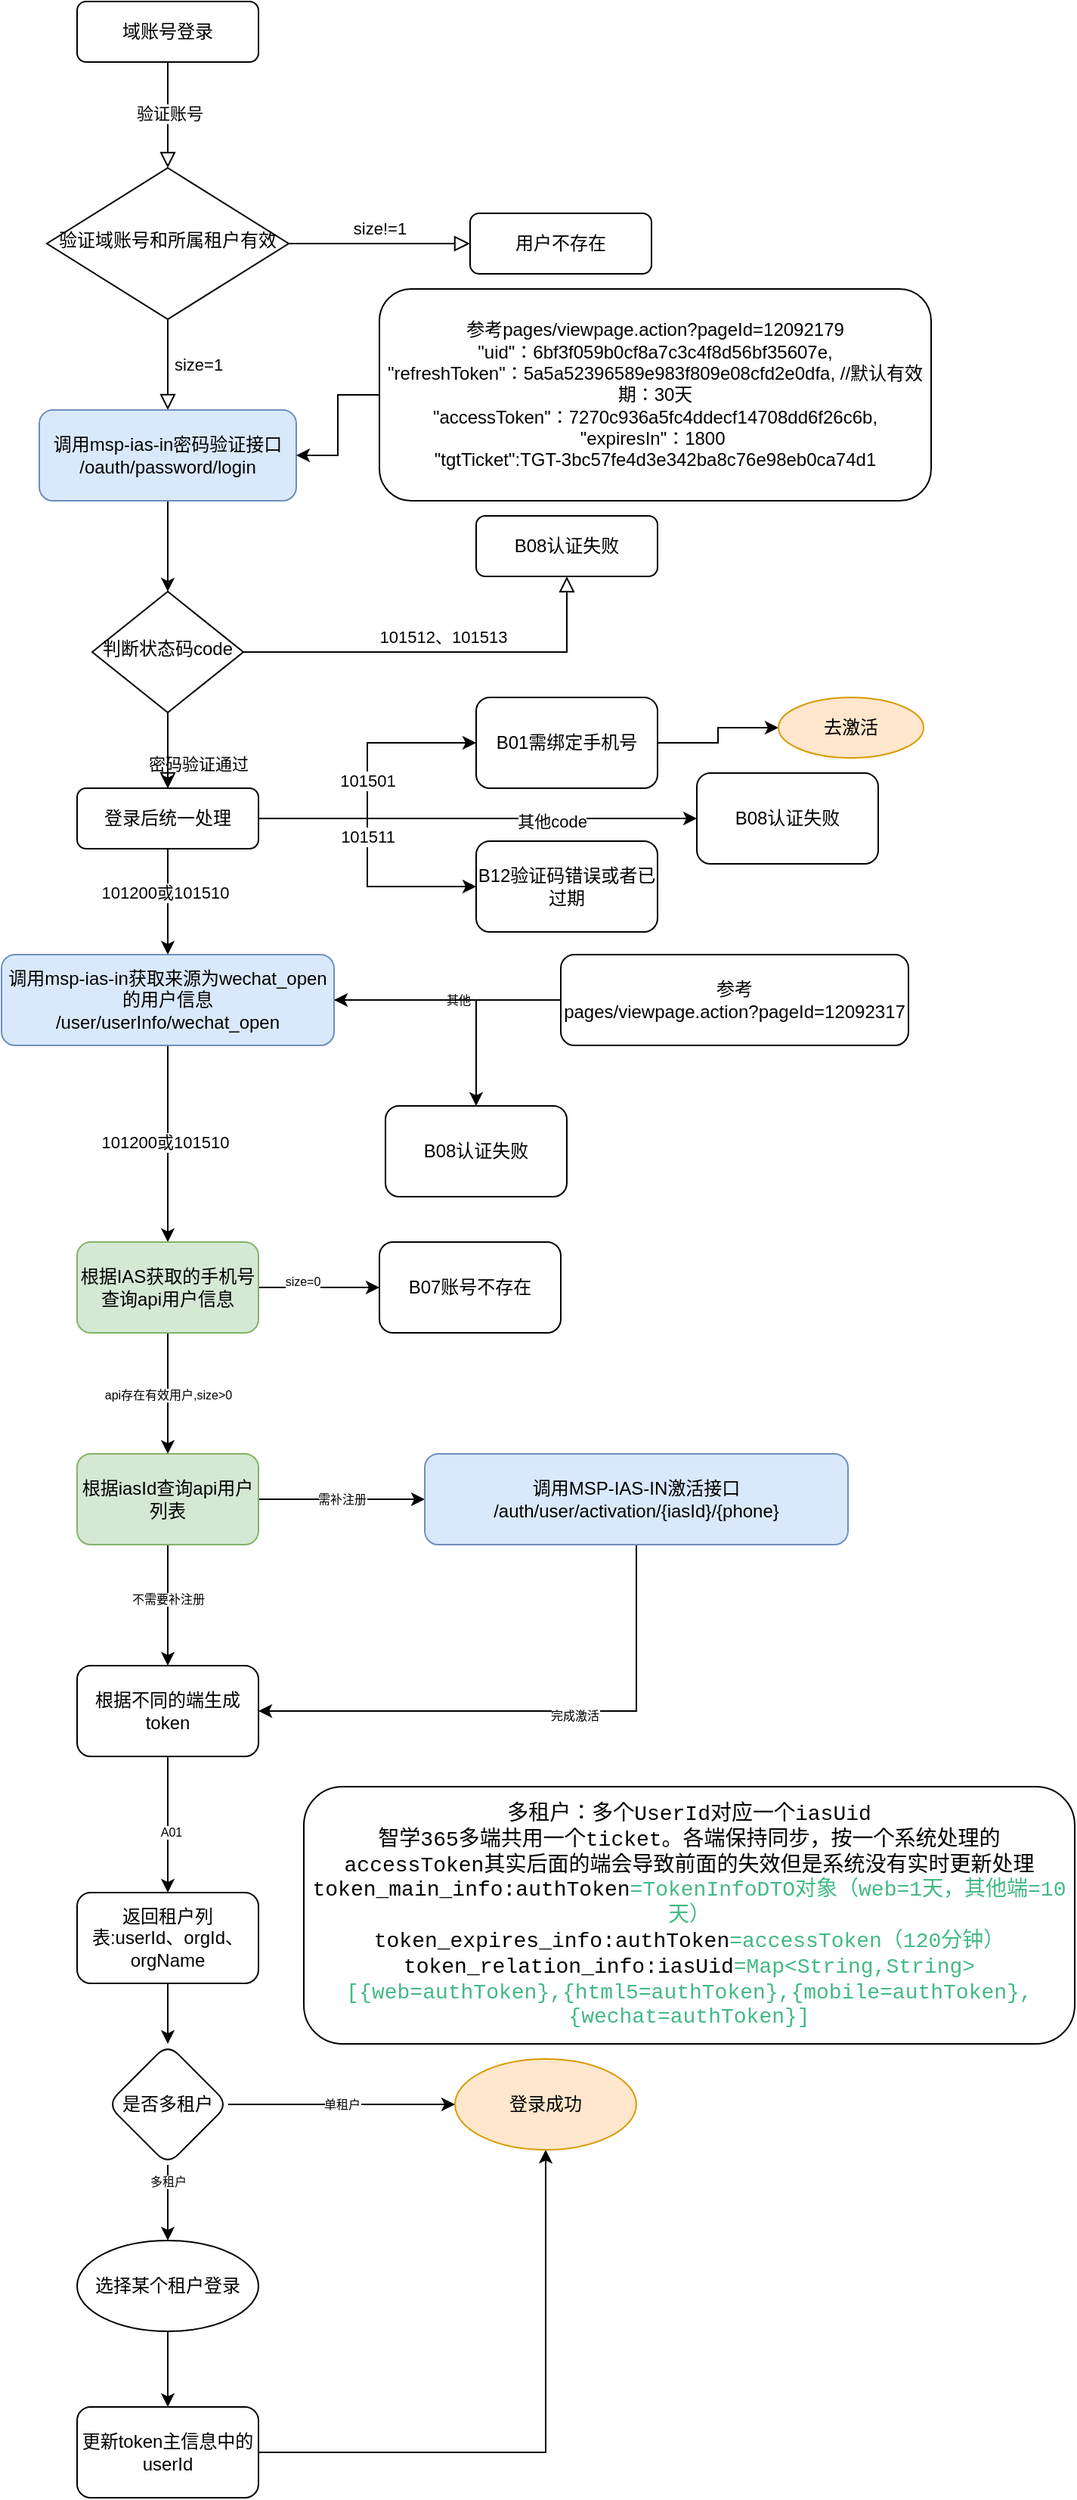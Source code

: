 <mxfile version="20.2.3" type="github">
  <diagram id="C5RBs43oDa-KdzZeNtuy" name="域账号登录流程">
    <mxGraphModel dx="1186" dy="739" grid="1" gridSize="10" guides="1" tooltips="1" connect="1" arrows="1" fold="1" page="1" pageScale="1" pageWidth="827" pageHeight="1169" math="0" shadow="0">
      <root>
        <mxCell id="WIyWlLk6GJQsqaUBKTNV-0" />
        <mxCell id="WIyWlLk6GJQsqaUBKTNV-1" parent="WIyWlLk6GJQsqaUBKTNV-0" />
        <mxCell id="WIyWlLk6GJQsqaUBKTNV-2" value="" style="rounded=0;html=1;jettySize=auto;orthogonalLoop=1;fontSize=11;endArrow=block;endFill=0;endSize=8;strokeWidth=1;shadow=0;labelBackgroundColor=none;edgeStyle=orthogonalEdgeStyle;" parent="WIyWlLk6GJQsqaUBKTNV-1" source="WIyWlLk6GJQsqaUBKTNV-3" target="WIyWlLk6GJQsqaUBKTNV-6" edge="1">
          <mxGeometry relative="1" as="geometry" />
        </mxCell>
        <mxCell id="Pwr3lfbOpaO_ZtEorQ9C-0" value="验证账号" style="edgeLabel;html=1;align=center;verticalAlign=middle;resizable=0;points=[];" vertex="1" connectable="0" parent="WIyWlLk6GJQsqaUBKTNV-2">
          <mxGeometry x="-0.029" y="1" relative="1" as="geometry">
            <mxPoint as="offset" />
          </mxGeometry>
        </mxCell>
        <mxCell id="WIyWlLk6GJQsqaUBKTNV-3" value="域账号登录" style="rounded=1;whiteSpace=wrap;html=1;fontSize=12;glass=0;strokeWidth=1;shadow=0;" parent="WIyWlLk6GJQsqaUBKTNV-1" vertex="1">
          <mxGeometry x="150" y="30" width="120" height="40" as="geometry" />
        </mxCell>
        <mxCell id="WIyWlLk6GJQsqaUBKTNV-4" value="size=1" style="rounded=0;html=1;jettySize=auto;orthogonalLoop=1;fontSize=11;endArrow=block;endFill=0;endSize=8;strokeWidth=1;shadow=0;labelBackgroundColor=none;edgeStyle=orthogonalEdgeStyle;entryX=0.5;entryY=0;entryDx=0;entryDy=0;" parent="WIyWlLk6GJQsqaUBKTNV-1" source="WIyWlLk6GJQsqaUBKTNV-6" target="Pwr3lfbOpaO_ZtEorQ9C-2" edge="1">
          <mxGeometry y="20" relative="1" as="geometry">
            <mxPoint as="offset" />
            <mxPoint x="200" y="340" as="targetPoint" />
          </mxGeometry>
        </mxCell>
        <mxCell id="WIyWlLk6GJQsqaUBKTNV-5" value="size!=1" style="edgeStyle=orthogonalEdgeStyle;rounded=0;html=1;jettySize=auto;orthogonalLoop=1;fontSize=11;endArrow=block;endFill=0;endSize=8;strokeWidth=1;shadow=0;labelBackgroundColor=none;" parent="WIyWlLk6GJQsqaUBKTNV-1" source="WIyWlLk6GJQsqaUBKTNV-6" target="WIyWlLk6GJQsqaUBKTNV-7" edge="1">
          <mxGeometry y="10" relative="1" as="geometry">
            <mxPoint as="offset" />
          </mxGeometry>
        </mxCell>
        <mxCell id="WIyWlLk6GJQsqaUBKTNV-6" value="验证域账号和所属租户有效" style="rhombus;whiteSpace=wrap;html=1;shadow=0;fontFamily=Helvetica;fontSize=12;align=center;strokeWidth=1;spacing=6;spacingTop=-4;" parent="WIyWlLk6GJQsqaUBKTNV-1" vertex="1">
          <mxGeometry x="130" y="140" width="160" height="100" as="geometry" />
        </mxCell>
        <mxCell id="WIyWlLk6GJQsqaUBKTNV-7" value="用户不存在" style="rounded=1;whiteSpace=wrap;html=1;fontSize=12;glass=0;strokeWidth=1;shadow=0;" parent="WIyWlLk6GJQsqaUBKTNV-1" vertex="1">
          <mxGeometry x="410" y="170" width="120" height="40" as="geometry" />
        </mxCell>
        <mxCell id="WIyWlLk6GJQsqaUBKTNV-8" value="密码验证通过" style="rounded=0;html=1;jettySize=auto;orthogonalLoop=1;fontSize=11;endArrow=block;endFill=0;endSize=8;strokeWidth=1;shadow=0;labelBackgroundColor=none;edgeStyle=orthogonalEdgeStyle;" parent="WIyWlLk6GJQsqaUBKTNV-1" source="WIyWlLk6GJQsqaUBKTNV-10" target="WIyWlLk6GJQsqaUBKTNV-11" edge="1">
          <mxGeometry x="0.333" y="20" relative="1" as="geometry">
            <mxPoint as="offset" />
          </mxGeometry>
        </mxCell>
        <mxCell id="WIyWlLk6GJQsqaUBKTNV-9" value="101512、101513" style="edgeStyle=orthogonalEdgeStyle;rounded=0;html=1;jettySize=auto;orthogonalLoop=1;fontSize=11;endArrow=block;endFill=0;endSize=8;strokeWidth=1;shadow=0;labelBackgroundColor=none;" parent="WIyWlLk6GJQsqaUBKTNV-1" source="WIyWlLk6GJQsqaUBKTNV-10" target="WIyWlLk6GJQsqaUBKTNV-12" edge="1">
          <mxGeometry y="10" relative="1" as="geometry">
            <mxPoint as="offset" />
          </mxGeometry>
        </mxCell>
        <mxCell id="4ldWUYvqaVlXKZqbolRm-0" value="" style="edgeStyle=orthogonalEdgeStyle;rounded=0;orthogonalLoop=1;jettySize=auto;html=1;" parent="WIyWlLk6GJQsqaUBKTNV-1" source="WIyWlLk6GJQsqaUBKTNV-10" target="WIyWlLk6GJQsqaUBKTNV-11" edge="1">
          <mxGeometry relative="1" as="geometry" />
        </mxCell>
        <mxCell id="WIyWlLk6GJQsqaUBKTNV-10" value="判断状态码code" style="rhombus;whiteSpace=wrap;html=1;shadow=0;fontFamily=Helvetica;fontSize=12;align=center;strokeWidth=1;spacing=6;spacingTop=-4;" parent="WIyWlLk6GJQsqaUBKTNV-1" vertex="1">
          <mxGeometry x="160" y="420" width="100" height="80" as="geometry" />
        </mxCell>
        <mxCell id="Pwr3lfbOpaO_ZtEorQ9C-6" value="101501" style="edgeStyle=orthogonalEdgeStyle;rounded=0;orthogonalLoop=1;jettySize=auto;html=1;" edge="1" parent="WIyWlLk6GJQsqaUBKTNV-1" source="WIyWlLk6GJQsqaUBKTNV-11" target="Pwr3lfbOpaO_ZtEorQ9C-5">
          <mxGeometry relative="1" as="geometry" />
        </mxCell>
        <mxCell id="Pwr3lfbOpaO_ZtEorQ9C-8" value="" style="edgeStyle=orthogonalEdgeStyle;rounded=0;orthogonalLoop=1;jettySize=auto;html=1;" edge="1" parent="WIyWlLk6GJQsqaUBKTNV-1" source="WIyWlLk6GJQsqaUBKTNV-11" target="Pwr3lfbOpaO_ZtEorQ9C-7">
          <mxGeometry relative="1" as="geometry" />
        </mxCell>
        <mxCell id="Pwr3lfbOpaO_ZtEorQ9C-9" value="101511" style="edgeLabel;html=1;align=center;verticalAlign=middle;resizable=0;points=[];" vertex="1" connectable="0" parent="Pwr3lfbOpaO_ZtEorQ9C-8">
          <mxGeometry x="-0.114" relative="1" as="geometry">
            <mxPoint as="offset" />
          </mxGeometry>
        </mxCell>
        <mxCell id="Pwr3lfbOpaO_ZtEorQ9C-11" value="" style="edgeStyle=orthogonalEdgeStyle;rounded=0;orthogonalLoop=1;jettySize=auto;html=1;" edge="1" parent="WIyWlLk6GJQsqaUBKTNV-1" source="WIyWlLk6GJQsqaUBKTNV-11" target="Pwr3lfbOpaO_ZtEorQ9C-10">
          <mxGeometry relative="1" as="geometry" />
        </mxCell>
        <mxCell id="Pwr3lfbOpaO_ZtEorQ9C-15" value="101200或101510" style="edgeLabel;html=1;align=center;verticalAlign=middle;resizable=0;points=[];" vertex="1" connectable="0" parent="Pwr3lfbOpaO_ZtEorQ9C-11">
          <mxGeometry x="-0.186" y="-2" relative="1" as="geometry">
            <mxPoint as="offset" />
          </mxGeometry>
        </mxCell>
        <mxCell id="Pwr3lfbOpaO_ZtEorQ9C-13" value="" style="edgeStyle=orthogonalEdgeStyle;rounded=0;orthogonalLoop=1;jettySize=auto;html=1;" edge="1" parent="WIyWlLk6GJQsqaUBKTNV-1" source="WIyWlLk6GJQsqaUBKTNV-11" target="Pwr3lfbOpaO_ZtEorQ9C-12">
          <mxGeometry relative="1" as="geometry" />
        </mxCell>
        <mxCell id="Pwr3lfbOpaO_ZtEorQ9C-14" value="其他code" style="edgeLabel;html=1;align=center;verticalAlign=middle;resizable=0;points=[];" vertex="1" connectable="0" parent="Pwr3lfbOpaO_ZtEorQ9C-13">
          <mxGeometry x="0.338" y="-1" relative="1" as="geometry">
            <mxPoint y="1" as="offset" />
          </mxGeometry>
        </mxCell>
        <mxCell id="WIyWlLk6GJQsqaUBKTNV-11" value="登录后统一处理" style="rounded=1;whiteSpace=wrap;html=1;fontSize=12;glass=0;strokeWidth=1;shadow=0;" parent="WIyWlLk6GJQsqaUBKTNV-1" vertex="1">
          <mxGeometry x="150" y="550" width="120" height="40" as="geometry" />
        </mxCell>
        <mxCell id="WIyWlLk6GJQsqaUBKTNV-12" value="B08认证失败" style="rounded=1;whiteSpace=wrap;html=1;fontSize=12;glass=0;strokeWidth=1;shadow=0;" parent="WIyWlLk6GJQsqaUBKTNV-1" vertex="1">
          <mxGeometry x="414" y="370" width="120" height="40" as="geometry" />
        </mxCell>
        <mxCell id="Pwr3lfbOpaO_ZtEorQ9C-3" value="" style="edgeStyle=orthogonalEdgeStyle;rounded=0;orthogonalLoop=1;jettySize=auto;html=1;" edge="1" parent="WIyWlLk6GJQsqaUBKTNV-1" source="Pwr3lfbOpaO_ZtEorQ9C-2" target="WIyWlLk6GJQsqaUBKTNV-10">
          <mxGeometry relative="1" as="geometry" />
        </mxCell>
        <mxCell id="Pwr3lfbOpaO_ZtEorQ9C-2" value="调用msp-ias-in密码验证接口&lt;br&gt;/oauth/password/login" style="rounded=1;whiteSpace=wrap;html=1;fillColor=#dae8fc;strokeColor=#6c8ebf;" vertex="1" parent="WIyWlLk6GJQsqaUBKTNV-1">
          <mxGeometry x="125" y="300" width="170" height="60" as="geometry" />
        </mxCell>
        <mxCell id="Pwr3lfbOpaO_ZtEorQ9C-43" value="" style="edgeStyle=orthogonalEdgeStyle;rounded=0;orthogonalLoop=1;jettySize=auto;html=1;fontSize=8;" edge="1" parent="WIyWlLk6GJQsqaUBKTNV-1" source="Pwr3lfbOpaO_ZtEorQ9C-5" target="Pwr3lfbOpaO_ZtEorQ9C-42">
          <mxGeometry relative="1" as="geometry" />
        </mxCell>
        <mxCell id="Pwr3lfbOpaO_ZtEorQ9C-5" value="B01需绑定手机号" style="whiteSpace=wrap;html=1;rounded=1;glass=0;strokeWidth=1;shadow=0;" vertex="1" parent="WIyWlLk6GJQsqaUBKTNV-1">
          <mxGeometry x="414" y="490" width="120" height="60" as="geometry" />
        </mxCell>
        <mxCell id="Pwr3lfbOpaO_ZtEorQ9C-7" value="B12验证码错误或者已过期" style="whiteSpace=wrap;html=1;rounded=1;glass=0;strokeWidth=1;shadow=0;" vertex="1" parent="WIyWlLk6GJQsqaUBKTNV-1">
          <mxGeometry x="414" y="585" width="120" height="60" as="geometry" />
        </mxCell>
        <mxCell id="Pwr3lfbOpaO_ZtEorQ9C-24" value="" style="edgeStyle=orthogonalEdgeStyle;rounded=0;orthogonalLoop=1;jettySize=auto;html=1;fontSize=8;" edge="1" parent="WIyWlLk6GJQsqaUBKTNV-1" source="Pwr3lfbOpaO_ZtEorQ9C-10" target="Pwr3lfbOpaO_ZtEorQ9C-23">
          <mxGeometry relative="1" as="geometry" />
        </mxCell>
        <mxCell id="Pwr3lfbOpaO_ZtEorQ9C-25" value="&lt;span style=&quot;font-size: 11px;&quot;&gt;101200或101510&lt;/span&gt;" style="edgeLabel;html=1;align=center;verticalAlign=middle;resizable=0;points=[];fontSize=8;" vertex="1" connectable="0" parent="Pwr3lfbOpaO_ZtEorQ9C-24">
          <mxGeometry x="-0.025" y="-2" relative="1" as="geometry">
            <mxPoint as="offset" />
          </mxGeometry>
        </mxCell>
        <mxCell id="Pwr3lfbOpaO_ZtEorQ9C-27" value="其他" style="edgeStyle=orthogonalEdgeStyle;rounded=0;orthogonalLoop=1;jettySize=auto;html=1;fontSize=8;" edge="1" parent="WIyWlLk6GJQsqaUBKTNV-1" source="Pwr3lfbOpaO_ZtEorQ9C-10" target="Pwr3lfbOpaO_ZtEorQ9C-26">
          <mxGeometry relative="1" as="geometry" />
        </mxCell>
        <mxCell id="Pwr3lfbOpaO_ZtEorQ9C-10" value="调用msp-ias-in获取来源为wechat_open的用户信息&lt;br&gt;/user/userInfo/wechat_open" style="whiteSpace=wrap;html=1;rounded=1;glass=0;strokeWidth=1;shadow=0;fillColor=#dae8fc;strokeColor=#6c8ebf;" vertex="1" parent="WIyWlLk6GJQsqaUBKTNV-1">
          <mxGeometry x="100" y="660" width="220" height="60" as="geometry" />
        </mxCell>
        <mxCell id="Pwr3lfbOpaO_ZtEorQ9C-12" value="B08认证失败" style="whiteSpace=wrap;html=1;rounded=1;glass=0;strokeWidth=1;shadow=0;" vertex="1" parent="WIyWlLk6GJQsqaUBKTNV-1">
          <mxGeometry x="560" y="540" width="120" height="60" as="geometry" />
        </mxCell>
        <mxCell id="Pwr3lfbOpaO_ZtEorQ9C-19" style="edgeStyle=orthogonalEdgeStyle;rounded=0;orthogonalLoop=1;jettySize=auto;html=1;entryX=1;entryY=0.5;entryDx=0;entryDy=0;fontSize=8;" edge="1" parent="WIyWlLk6GJQsqaUBKTNV-1" source="Pwr3lfbOpaO_ZtEorQ9C-16" target="Pwr3lfbOpaO_ZtEorQ9C-2">
          <mxGeometry relative="1" as="geometry" />
        </mxCell>
        <mxCell id="Pwr3lfbOpaO_ZtEorQ9C-16" value="&lt;div&gt;参考pages/viewpage.action?pageId=12092179&lt;/div&gt;&lt;div&gt;&quot;uid&quot;：6bf3f059b0cf8a7c3c4f8d56bf35607e,&lt;/div&gt;&lt;div&gt;&quot;refreshToken&quot;：5a5a52396589e983f809e08cfd2e0dfa, //默认有效期：30天&lt;/div&gt;&lt;div&gt;&quot;accessToken&quot;：7270c936a5fc4ddecf14708dd6f26c6b,&lt;/div&gt;&lt;div&gt;&quot;expiresIn&quot;：1800&amp;nbsp;&lt;/div&gt;&lt;div&gt;&quot;tgtTicket&quot;:TGT-3bc57fe4d3e342ba8c76e98eb0ca74d1&lt;/div&gt;" style="rounded=1;whiteSpace=wrap;html=1;" vertex="1" parent="WIyWlLk6GJQsqaUBKTNV-1">
          <mxGeometry x="350" y="220" width="365" height="140" as="geometry" />
        </mxCell>
        <mxCell id="Pwr3lfbOpaO_ZtEorQ9C-22" value="" style="edgeStyle=orthogonalEdgeStyle;rounded=0;orthogonalLoop=1;jettySize=auto;html=1;fontSize=8;" edge="1" parent="WIyWlLk6GJQsqaUBKTNV-1" source="Pwr3lfbOpaO_ZtEorQ9C-20" target="Pwr3lfbOpaO_ZtEorQ9C-10">
          <mxGeometry relative="1" as="geometry" />
        </mxCell>
        <mxCell id="Pwr3lfbOpaO_ZtEorQ9C-20" value="参考&lt;br&gt;pages/viewpage.action?pageId=12092317" style="whiteSpace=wrap;html=1;rounded=1;glass=0;strokeWidth=1;shadow=0;" vertex="1" parent="WIyWlLk6GJQsqaUBKTNV-1">
          <mxGeometry x="470" y="660" width="230" height="60" as="geometry" />
        </mxCell>
        <mxCell id="Pwr3lfbOpaO_ZtEorQ9C-29" value="" style="edgeStyle=orthogonalEdgeStyle;rounded=0;orthogonalLoop=1;jettySize=auto;html=1;fontSize=8;" edge="1" parent="WIyWlLk6GJQsqaUBKTNV-1" source="Pwr3lfbOpaO_ZtEorQ9C-23" target="Pwr3lfbOpaO_ZtEorQ9C-28">
          <mxGeometry relative="1" as="geometry" />
        </mxCell>
        <mxCell id="Pwr3lfbOpaO_ZtEorQ9C-30" value="size=0" style="edgeLabel;html=1;align=center;verticalAlign=middle;resizable=0;points=[];fontSize=8;" vertex="1" connectable="0" parent="Pwr3lfbOpaO_ZtEorQ9C-29">
          <mxGeometry x="-0.275" y="5" relative="1" as="geometry">
            <mxPoint y="1" as="offset" />
          </mxGeometry>
        </mxCell>
        <mxCell id="Pwr3lfbOpaO_ZtEorQ9C-34" value="" style="edgeStyle=orthogonalEdgeStyle;rounded=0;orthogonalLoop=1;jettySize=auto;html=1;fontSize=8;" edge="1" parent="WIyWlLk6GJQsqaUBKTNV-1" source="Pwr3lfbOpaO_ZtEorQ9C-23" target="Pwr3lfbOpaO_ZtEorQ9C-33">
          <mxGeometry relative="1" as="geometry" />
        </mxCell>
        <mxCell id="Pwr3lfbOpaO_ZtEorQ9C-35" value="api存在有效用户,size&amp;gt;0" style="edgeLabel;html=1;align=center;verticalAlign=middle;resizable=0;points=[];fontSize=8;" vertex="1" connectable="0" parent="Pwr3lfbOpaO_ZtEorQ9C-34">
          <mxGeometry x="0.013" relative="1" as="geometry">
            <mxPoint as="offset" />
          </mxGeometry>
        </mxCell>
        <mxCell id="Pwr3lfbOpaO_ZtEorQ9C-23" value="根据IAS获取的手机号&lt;br&gt;查询api用户信息" style="whiteSpace=wrap;html=1;rounded=1;glass=0;strokeWidth=1;shadow=0;fillColor=#d5e8d4;strokeColor=#82b366;" vertex="1" parent="WIyWlLk6GJQsqaUBKTNV-1">
          <mxGeometry x="150" y="850" width="120" height="60" as="geometry" />
        </mxCell>
        <mxCell id="Pwr3lfbOpaO_ZtEorQ9C-26" value="B08认证失败" style="whiteSpace=wrap;html=1;rounded=1;glass=0;strokeWidth=1;shadow=0;" vertex="1" parent="WIyWlLk6GJQsqaUBKTNV-1">
          <mxGeometry x="354" y="760" width="120" height="60" as="geometry" />
        </mxCell>
        <mxCell id="Pwr3lfbOpaO_ZtEorQ9C-28" value="B07账号不存在" style="whiteSpace=wrap;html=1;rounded=1;glass=0;strokeWidth=1;shadow=0;" vertex="1" parent="WIyWlLk6GJQsqaUBKTNV-1">
          <mxGeometry x="350" y="850" width="120" height="60" as="geometry" />
        </mxCell>
        <mxCell id="Pwr3lfbOpaO_ZtEorQ9C-37" value="" style="edgeStyle=orthogonalEdgeStyle;rounded=0;orthogonalLoop=1;jettySize=auto;html=1;fontSize=8;" edge="1" parent="WIyWlLk6GJQsqaUBKTNV-1" source="Pwr3lfbOpaO_ZtEorQ9C-33" target="Pwr3lfbOpaO_ZtEorQ9C-36">
          <mxGeometry relative="1" as="geometry" />
        </mxCell>
        <mxCell id="Pwr3lfbOpaO_ZtEorQ9C-38" value="不需要补注册" style="edgeLabel;html=1;align=center;verticalAlign=middle;resizable=0;points=[];fontSize=8;" vertex="1" connectable="0" parent="Pwr3lfbOpaO_ZtEorQ9C-37">
          <mxGeometry x="-0.1" relative="1" as="geometry">
            <mxPoint as="offset" />
          </mxGeometry>
        </mxCell>
        <mxCell id="Pwr3lfbOpaO_ZtEorQ9C-40" value="需补注册" style="edgeStyle=orthogonalEdgeStyle;rounded=0;orthogonalLoop=1;jettySize=auto;html=1;fontSize=8;" edge="1" parent="WIyWlLk6GJQsqaUBKTNV-1" source="Pwr3lfbOpaO_ZtEorQ9C-33" target="Pwr3lfbOpaO_ZtEorQ9C-39">
          <mxGeometry relative="1" as="geometry" />
        </mxCell>
        <mxCell id="Pwr3lfbOpaO_ZtEorQ9C-33" value="根据iasId查询api用户列表" style="whiteSpace=wrap;html=1;rounded=1;glass=0;strokeWidth=1;shadow=0;fillColor=#d5e8d4;strokeColor=#82b366;" vertex="1" parent="WIyWlLk6GJQsqaUBKTNV-1">
          <mxGeometry x="150" y="990" width="120" height="60" as="geometry" />
        </mxCell>
        <mxCell id="Pwr3lfbOpaO_ZtEorQ9C-47" value="" style="edgeStyle=orthogonalEdgeStyle;rounded=0;orthogonalLoop=1;jettySize=auto;html=1;fontSize=8;" edge="1" parent="WIyWlLk6GJQsqaUBKTNV-1" source="Pwr3lfbOpaO_ZtEorQ9C-36" target="Pwr3lfbOpaO_ZtEorQ9C-46">
          <mxGeometry relative="1" as="geometry" />
        </mxCell>
        <mxCell id="Pwr3lfbOpaO_ZtEorQ9C-48" value="A01" style="edgeLabel;html=1;align=center;verticalAlign=middle;resizable=0;points=[];fontSize=8;" vertex="1" connectable="0" parent="Pwr3lfbOpaO_ZtEorQ9C-47">
          <mxGeometry x="0.1" y="2" relative="1" as="geometry">
            <mxPoint as="offset" />
          </mxGeometry>
        </mxCell>
        <mxCell id="Pwr3lfbOpaO_ZtEorQ9C-36" value="根据不同的端生成token" style="whiteSpace=wrap;html=1;rounded=1;glass=0;strokeWidth=1;shadow=0;" vertex="1" parent="WIyWlLk6GJQsqaUBKTNV-1">
          <mxGeometry x="150" y="1130" width="120" height="60" as="geometry" />
        </mxCell>
        <mxCell id="Pwr3lfbOpaO_ZtEorQ9C-44" style="edgeStyle=orthogonalEdgeStyle;rounded=0;orthogonalLoop=1;jettySize=auto;html=1;entryX=1;entryY=0.5;entryDx=0;entryDy=0;fontSize=8;exitX=0.5;exitY=1;exitDx=0;exitDy=0;" edge="1" parent="WIyWlLk6GJQsqaUBKTNV-1" source="Pwr3lfbOpaO_ZtEorQ9C-39" target="Pwr3lfbOpaO_ZtEorQ9C-36">
          <mxGeometry relative="1" as="geometry">
            <mxPoint x="570" y="1110" as="sourcePoint" />
          </mxGeometry>
        </mxCell>
        <mxCell id="Pwr3lfbOpaO_ZtEorQ9C-45" value="完成激活" style="edgeLabel;html=1;align=center;verticalAlign=middle;resizable=0;points=[];fontSize=8;" vertex="1" connectable="0" parent="Pwr3lfbOpaO_ZtEorQ9C-44">
          <mxGeometry x="-0.161" y="3" relative="1" as="geometry">
            <mxPoint as="offset" />
          </mxGeometry>
        </mxCell>
        <mxCell id="Pwr3lfbOpaO_ZtEorQ9C-39" value="调用MSP-IAS-IN激活接口&lt;br&gt;/auth/user/activation/{iasId}/{phone}" style="whiteSpace=wrap;html=1;rounded=1;glass=0;strokeWidth=1;shadow=0;fillColor=#dae8fc;strokeColor=#6c8ebf;" vertex="1" parent="WIyWlLk6GJQsqaUBKTNV-1">
          <mxGeometry x="380" y="990" width="280" height="60" as="geometry" />
        </mxCell>
        <mxCell id="Pwr3lfbOpaO_ZtEorQ9C-42" value="去激活" style="ellipse;whiteSpace=wrap;html=1;rounded=1;glass=0;strokeWidth=1;shadow=0;fillColor=#ffe6cc;strokeColor=#d79b00;" vertex="1" parent="WIyWlLk6GJQsqaUBKTNV-1">
          <mxGeometry x="614" y="490" width="96" height="40" as="geometry" />
        </mxCell>
        <mxCell id="Pwr3lfbOpaO_ZtEorQ9C-50" value="" style="edgeStyle=orthogonalEdgeStyle;rounded=0;orthogonalLoop=1;jettySize=auto;html=1;fontSize=8;exitX=0.5;exitY=1;exitDx=0;exitDy=0;" edge="1" parent="WIyWlLk6GJQsqaUBKTNV-1" source="Pwr3lfbOpaO_ZtEorQ9C-53" target="Pwr3lfbOpaO_ZtEorQ9C-49">
          <mxGeometry relative="1" as="geometry" />
        </mxCell>
        <mxCell id="Pwr3lfbOpaO_ZtEorQ9C-57" value="多租户" style="edgeLabel;html=1;align=center;verticalAlign=middle;resizable=0;points=[];fontSize=8;" vertex="1" connectable="0" parent="Pwr3lfbOpaO_ZtEorQ9C-50">
          <mxGeometry x="-0.55" relative="1" as="geometry">
            <mxPoint as="offset" />
          </mxGeometry>
        </mxCell>
        <mxCell id="Pwr3lfbOpaO_ZtEorQ9C-54" value="" style="edgeStyle=orthogonalEdgeStyle;rounded=0;orthogonalLoop=1;jettySize=auto;html=1;fontSize=8;" edge="1" parent="WIyWlLk6GJQsqaUBKTNV-1" source="Pwr3lfbOpaO_ZtEorQ9C-46" target="Pwr3lfbOpaO_ZtEorQ9C-53">
          <mxGeometry relative="1" as="geometry" />
        </mxCell>
        <mxCell id="Pwr3lfbOpaO_ZtEorQ9C-46" value="返回租户列表:userId、orgId、orgName" style="whiteSpace=wrap;html=1;rounded=1;glass=0;strokeWidth=1;shadow=0;" vertex="1" parent="WIyWlLk6GJQsqaUBKTNV-1">
          <mxGeometry x="150" y="1280" width="120" height="60" as="geometry" />
        </mxCell>
        <mxCell id="Pwr3lfbOpaO_ZtEorQ9C-52" value="" style="edgeStyle=orthogonalEdgeStyle;rounded=0;orthogonalLoop=1;jettySize=auto;html=1;fontSize=8;" edge="1" parent="WIyWlLk6GJQsqaUBKTNV-1" source="Pwr3lfbOpaO_ZtEorQ9C-49" target="Pwr3lfbOpaO_ZtEorQ9C-51">
          <mxGeometry relative="1" as="geometry" />
        </mxCell>
        <mxCell id="Pwr3lfbOpaO_ZtEorQ9C-49" value="选择某个租户登录" style="ellipse;whiteSpace=wrap;html=1;rounded=1;glass=0;strokeWidth=1;shadow=0;" vertex="1" parent="WIyWlLk6GJQsqaUBKTNV-1">
          <mxGeometry x="150" y="1510" width="120" height="60" as="geometry" />
        </mxCell>
        <mxCell id="Pwr3lfbOpaO_ZtEorQ9C-61" style="edgeStyle=orthogonalEdgeStyle;rounded=0;orthogonalLoop=1;jettySize=auto;html=1;entryX=0.5;entryY=1;entryDx=0;entryDy=0;fontSize=8;" edge="1" parent="WIyWlLk6GJQsqaUBKTNV-1" source="Pwr3lfbOpaO_ZtEorQ9C-51" target="Pwr3lfbOpaO_ZtEorQ9C-59">
          <mxGeometry relative="1" as="geometry" />
        </mxCell>
        <mxCell id="Pwr3lfbOpaO_ZtEorQ9C-51" value="更新token主信息中的&lt;br&gt;userId" style="whiteSpace=wrap;html=1;rounded=1;glass=0;strokeWidth=1;shadow=0;" vertex="1" parent="WIyWlLk6GJQsqaUBKTNV-1">
          <mxGeometry x="150" y="1620" width="120" height="60" as="geometry" />
        </mxCell>
        <mxCell id="Pwr3lfbOpaO_ZtEorQ9C-60" value="单租户" style="edgeStyle=orthogonalEdgeStyle;rounded=0;orthogonalLoop=1;jettySize=auto;html=1;fontSize=8;" edge="1" parent="WIyWlLk6GJQsqaUBKTNV-1" source="Pwr3lfbOpaO_ZtEorQ9C-53" target="Pwr3lfbOpaO_ZtEorQ9C-59">
          <mxGeometry relative="1" as="geometry" />
        </mxCell>
        <mxCell id="Pwr3lfbOpaO_ZtEorQ9C-53" value="是否多租户" style="rhombus;whiteSpace=wrap;html=1;rounded=1;glass=0;strokeWidth=1;shadow=0;" vertex="1" parent="WIyWlLk6GJQsqaUBKTNV-1">
          <mxGeometry x="170" y="1380" width="80" height="80" as="geometry" />
        </mxCell>
        <mxCell id="Pwr3lfbOpaO_ZtEorQ9C-59" value="登录成功" style="ellipse;whiteSpace=wrap;html=1;rounded=1;glass=0;strokeWidth=1;shadow=0;fillColor=#ffe6cc;strokeColor=#d79b00;" vertex="1" parent="WIyWlLk6GJQsqaUBKTNV-1">
          <mxGeometry x="400" y="1390" width="120" height="60" as="geometry" />
        </mxCell>
        <mxCell id="Pwr3lfbOpaO_ZtEorQ9C-62" value="&lt;span style=&quot;font-family: Consolas, Menlo, Courier, monospace; font-size: 14px; text-align: start; background-color: rgb(255, 255, 255);&quot;&gt;多租户：多个UserId对应一个iasUid&lt;br&gt;智学365多端共用一个ticket。各端保持同步，按一个系统处理的&lt;br&gt;accessToken其实后面的端会导致前面的失效但是系统没有实时更新处理&lt;br&gt;token_main_info:authToken&lt;/span&gt;&lt;span style=&quot;font-family: Consolas, Menlo, Courier, monospace; font-size: 14px; text-align: start; background-color: rgb(255, 255, 255);&quot;&gt;&lt;font color=&quot;#42b983&quot;&gt;=TokenInfoDTO对象（web=1天，其他端=10天）&lt;/font&gt;&lt;br&gt;token_expires_info:authToken&lt;/span&gt;&lt;span style=&quot;font-family: Consolas, Menlo, Courier, monospace; font-size: 14px; text-align: start; background-color: rgb(255, 255, 255);&quot;&gt;&lt;font color=&quot;#42b983&quot;&gt;=accessToken（120分钟）&lt;/font&gt;&lt;br&gt;token_relation_info:iasUid&lt;/span&gt;&lt;span style=&quot;color: rgb(66, 185, 131); font-family: Consolas, Menlo, Courier, monospace; font-size: 14px; text-align: start; background-color: rgb(255, 255, 255);&quot;&gt;=Map&amp;lt;String,String&amp;gt;[{web=authToken},{html5=authToken},{mobile=authToken},{wechat=authToken}]&lt;br&gt;&lt;/span&gt;" style="rounded=1;whiteSpace=wrap;html=1;fontSize=8;" vertex="1" parent="WIyWlLk6GJQsqaUBKTNV-1">
          <mxGeometry x="300" y="1210" width="510" height="170" as="geometry" />
        </mxCell>
      </root>
    </mxGraphModel>
  </diagram>
</mxfile>
